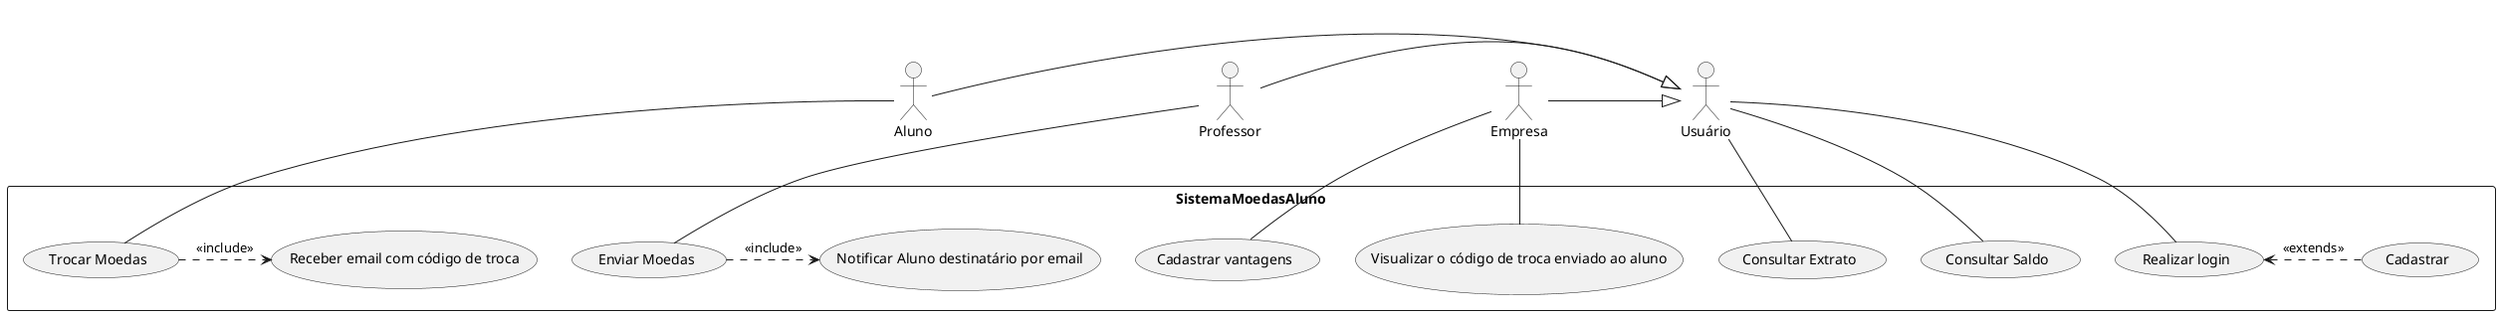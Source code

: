@startuml
actor Usuário
actor Aluno 
actor Professor
actor Empresa
 
rectangle SistemaMoedasAluno{
    Usuário -- (Realizar login)
    Usuário -- (Consultar Extrato)
    Usuário -- (Consultar Saldo)
    (Realizar login) <. (Cadastrar) : <<extends>>

    Professor -- (Enviar Moedas)

    Aluno -- (Trocar Moedas)
    (Trocar Moedas) .> (Receber email com código de troca) : <<include>>
    
    
    (Enviar Moedas) .> (Notificar Aluno destinatário por email) : <<include>>

    Empresa -- (Cadastrar vantagens)
    Empresa -- (Visualizar o código de troca enviado ao aluno)


}
Aluno -|> Usuário
Professor -|> Usuário
Empresa -|> Usuário


@enduml